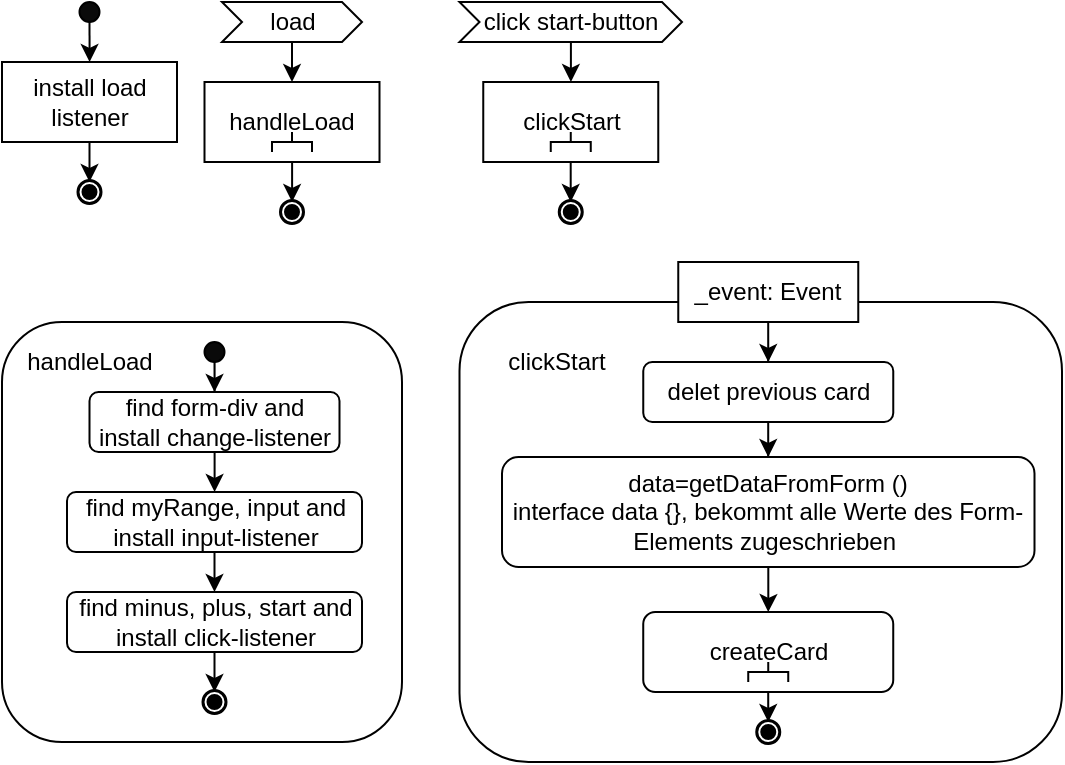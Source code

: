 <mxfile version="14.4.8" type="github">
  <diagram id="hRKyi4krhhhYp2awhk2M" name="Page-1">
    <mxGraphModel dx="865" dy="483" grid="1" gridSize="10" guides="1" tooltips="1" connect="1" arrows="1" fold="1" page="1" pageScale="1" pageWidth="827" pageHeight="1169" math="0" shadow="0">
      <root>
        <mxCell id="0" />
        <mxCell id="1" parent="0" />
        <mxCell id="nAwqv7MiucTh0cQmzQMh-2" style="edgeStyle=orthogonalEdgeStyle;rounded=0;orthogonalLoop=1;jettySize=auto;html=1;" edge="1" parent="1" source="nAwqv7MiucTh0cQmzQMh-1" target="nAwqv7MiucTh0cQmzQMh-3">
          <mxGeometry relative="1" as="geometry">
            <mxPoint x="35" y="40" as="targetPoint" />
          </mxGeometry>
        </mxCell>
        <mxCell id="nAwqv7MiucTh0cQmzQMh-1" value="" style="ellipse;whiteSpace=wrap;html=1;aspect=fixed;fillColor=#0A0A0A;" vertex="1" parent="1">
          <mxGeometry x="48.75" y="10" width="10" height="10" as="geometry" />
        </mxCell>
        <mxCell id="nAwqv7MiucTh0cQmzQMh-5" style="edgeStyle=orthogonalEdgeStyle;rounded=0;orthogonalLoop=1;jettySize=auto;html=1;" edge="1" parent="1" source="nAwqv7MiucTh0cQmzQMh-3">
          <mxGeometry relative="1" as="geometry">
            <mxPoint x="53.75" y="100" as="targetPoint" />
          </mxGeometry>
        </mxCell>
        <mxCell id="nAwqv7MiucTh0cQmzQMh-3" value="install load listener" style="rounded=0;whiteSpace=wrap;html=1;" vertex="1" parent="1">
          <mxGeometry x="10" y="40" width="87.5" height="40" as="geometry" />
        </mxCell>
        <mxCell id="nAwqv7MiucTh0cQmzQMh-8" value="" style="shape=mxgraph.bpmn.shape;html=1;verticalLabelPosition=bottom;labelBackgroundColor=#ffffff;verticalAlign=top;align=center;perimeter=ellipsePerimeter;outlineConnect=0;outline=end;symbol=terminate;fillColor=#FFFFFF;" vertex="1" parent="1">
          <mxGeometry x="48.75" y="100" width="10" height="10" as="geometry" />
        </mxCell>
        <mxCell id="nAwqv7MiucTh0cQmzQMh-10" style="edgeStyle=orthogonalEdgeStyle;rounded=0;orthogonalLoop=1;jettySize=auto;html=1;" edge="1" parent="1" source="nAwqv7MiucTh0cQmzQMh-9">
          <mxGeometry relative="1" as="geometry">
            <mxPoint x="155.0" y="50" as="targetPoint" />
          </mxGeometry>
        </mxCell>
        <mxCell id="nAwqv7MiucTh0cQmzQMh-9" value="load" style="html=1;shadow=0;dashed=0;align=center;verticalAlign=middle;shape=mxgraph.arrows2.arrow;dy=0;dx=10;notch=10;fillColor=#FFFFFF;" vertex="1" parent="1">
          <mxGeometry x="120" y="10" width="70" height="20" as="geometry" />
        </mxCell>
        <mxCell id="nAwqv7MiucTh0cQmzQMh-14" style="edgeStyle=orthogonalEdgeStyle;rounded=0;orthogonalLoop=1;jettySize=auto;html=1;" edge="1" parent="1" source="nAwqv7MiucTh0cQmzQMh-11">
          <mxGeometry relative="1" as="geometry">
            <mxPoint x="155.0" y="110" as="targetPoint" />
          </mxGeometry>
        </mxCell>
        <mxCell id="nAwqv7MiucTh0cQmzQMh-11" value="handleLoad&lt;br&gt;" style="rounded=0;whiteSpace=wrap;html=1;" vertex="1" parent="1">
          <mxGeometry x="111.25" y="50" width="87.5" height="40" as="geometry" />
        </mxCell>
        <mxCell id="nAwqv7MiucTh0cQmzQMh-12" value="" style="html=1;shape=mxgraph.flowchart.annotation_2;align=left;labelPosition=right;fillColor=#0A0A0A;rotation=90;" vertex="1" parent="1">
          <mxGeometry x="150" y="70" width="10" height="20" as="geometry" />
        </mxCell>
        <mxCell id="nAwqv7MiucTh0cQmzQMh-15" value="" style="shape=mxgraph.bpmn.shape;html=1;verticalLabelPosition=bottom;labelBackgroundColor=#ffffff;verticalAlign=top;align=center;perimeter=ellipsePerimeter;outlineConnect=0;outline=end;symbol=terminate;fillColor=#FFFFFF;" vertex="1" parent="1">
          <mxGeometry x="150" y="110" width="10" height="10" as="geometry" />
        </mxCell>
        <mxCell id="nAwqv7MiucTh0cQmzQMh-16" value="" style="rounded=1;whiteSpace=wrap;html=1;fillColor=#FFFFFF;" vertex="1" parent="1">
          <mxGeometry x="10" y="170" width="200" height="210" as="geometry" />
        </mxCell>
        <mxCell id="nAwqv7MiucTh0cQmzQMh-17" value="handleLoad" style="text;html=1;strokeColor=none;fillColor=none;align=center;verticalAlign=middle;whiteSpace=wrap;rounded=0;" vertex="1" parent="1">
          <mxGeometry x="18.75" y="180" width="70" height="20" as="geometry" />
        </mxCell>
        <mxCell id="nAwqv7MiucTh0cQmzQMh-22" style="edgeStyle=orthogonalEdgeStyle;rounded=0;orthogonalLoop=1;jettySize=auto;html=1;entryX=0.5;entryY=0;entryDx=0;entryDy=0;" edge="1" parent="1" source="nAwqv7MiucTh0cQmzQMh-18" target="nAwqv7MiucTh0cQmzQMh-20">
          <mxGeometry relative="1" as="geometry" />
        </mxCell>
        <mxCell id="nAwqv7MiucTh0cQmzQMh-18" value="" style="ellipse;whiteSpace=wrap;html=1;aspect=fixed;fillColor=#0A0A0A;" vertex="1" parent="1">
          <mxGeometry x="111.25" y="180" width="10" height="10" as="geometry" />
        </mxCell>
        <mxCell id="nAwqv7MiucTh0cQmzQMh-24" style="edgeStyle=orthogonalEdgeStyle;rounded=0;orthogonalLoop=1;jettySize=auto;html=1;" edge="1" parent="1" source="nAwqv7MiucTh0cQmzQMh-20" target="nAwqv7MiucTh0cQmzQMh-23">
          <mxGeometry relative="1" as="geometry" />
        </mxCell>
        <mxCell id="nAwqv7MiucTh0cQmzQMh-20" value="find form-div and install change-listener" style="rounded=1;whiteSpace=wrap;html=1;fillColor=#FFFFFF;" vertex="1" parent="1">
          <mxGeometry x="53.75" y="205" width="125" height="30" as="geometry" />
        </mxCell>
        <mxCell id="nAwqv7MiucTh0cQmzQMh-26" style="edgeStyle=orthogonalEdgeStyle;rounded=0;orthogonalLoop=1;jettySize=auto;html=1;entryX=0.5;entryY=0;entryDx=0;entryDy=0;" edge="1" parent="1" source="nAwqv7MiucTh0cQmzQMh-23" target="nAwqv7MiucTh0cQmzQMh-25">
          <mxGeometry relative="1" as="geometry" />
        </mxCell>
        <mxCell id="nAwqv7MiucTh0cQmzQMh-23" value="find myRange, input and install input-listener" style="rounded=1;whiteSpace=wrap;html=1;fillColor=#FFFFFF;" vertex="1" parent="1">
          <mxGeometry x="42.5" y="255" width="147.5" height="30" as="geometry" />
        </mxCell>
        <mxCell id="nAwqv7MiucTh0cQmzQMh-28" style="edgeStyle=orthogonalEdgeStyle;rounded=0;orthogonalLoop=1;jettySize=auto;html=1;entryX=0.5;entryY=0;entryDx=0;entryDy=0;" edge="1" parent="1" source="nAwqv7MiucTh0cQmzQMh-25" target="nAwqv7MiucTh0cQmzQMh-27">
          <mxGeometry relative="1" as="geometry" />
        </mxCell>
        <mxCell id="nAwqv7MiucTh0cQmzQMh-25" value="find minus, plus, start and install click-listener" style="rounded=1;whiteSpace=wrap;html=1;fillColor=#FFFFFF;" vertex="1" parent="1">
          <mxGeometry x="42.5" y="305" width="147.5" height="30" as="geometry" />
        </mxCell>
        <mxCell id="nAwqv7MiucTh0cQmzQMh-27" value="" style="shape=mxgraph.bpmn.shape;html=1;verticalLabelPosition=bottom;labelBackgroundColor=#ffffff;verticalAlign=top;align=center;perimeter=ellipsePerimeter;outlineConnect=0;outline=end;symbol=terminate;fillColor=#FFFFFF;" vertex="1" parent="1">
          <mxGeometry x="111.25" y="355" width="10" height="10" as="geometry" />
        </mxCell>
        <mxCell id="nAwqv7MiucTh0cQmzQMh-29" value="" style="rounded=1;whiteSpace=wrap;html=1;fillColor=#FFFFFF;" vertex="1" parent="1">
          <mxGeometry x="238.75" y="160" width="301.25" height="230" as="geometry" />
        </mxCell>
        <mxCell id="nAwqv7MiucTh0cQmzQMh-30" value="clickStart" style="text;html=1;strokeColor=none;fillColor=none;align=center;verticalAlign=middle;whiteSpace=wrap;rounded=0;" vertex="1" parent="1">
          <mxGeometry x="242.75" y="180" width="88.75" height="20" as="geometry" />
        </mxCell>
        <mxCell id="nAwqv7MiucTh0cQmzQMh-78" style="edgeStyle=orthogonalEdgeStyle;rounded=0;orthogonalLoop=1;jettySize=auto;html=1;entryX=0.5;entryY=0;entryDx=0;entryDy=0;" edge="1" parent="1" source="nAwqv7MiucTh0cQmzQMh-34" target="nAwqv7MiucTh0cQmzQMh-39">
          <mxGeometry relative="1" as="geometry" />
        </mxCell>
        <mxCell id="nAwqv7MiucTh0cQmzQMh-34" value="createCard&lt;br&gt;" style="rounded=1;whiteSpace=wrap;html=1;fillColor=#FFFFFF;" vertex="1" parent="1">
          <mxGeometry x="330.62" y="315" width="125" height="40" as="geometry" />
        </mxCell>
        <mxCell id="nAwqv7MiucTh0cQmzQMh-39" value="" style="shape=mxgraph.bpmn.shape;html=1;verticalLabelPosition=bottom;labelBackgroundColor=#ffffff;verticalAlign=top;align=center;perimeter=ellipsePerimeter;outlineConnect=0;outline=end;symbol=terminate;fillColor=#FFFFFF;" vertex="1" parent="1">
          <mxGeometry x="388.13" y="370" width="10" height="10" as="geometry" />
        </mxCell>
        <mxCell id="nAwqv7MiucTh0cQmzQMh-46" style="edgeStyle=orthogonalEdgeStyle;rounded=0;orthogonalLoop=1;jettySize=auto;html=1;entryX=0.5;entryY=0;entryDx=0;entryDy=0;" edge="1" parent="1" source="nAwqv7MiucTh0cQmzQMh-41" target="nAwqv7MiucTh0cQmzQMh-43">
          <mxGeometry relative="1" as="geometry" />
        </mxCell>
        <mxCell id="nAwqv7MiucTh0cQmzQMh-41" value="click start-button" style="html=1;shadow=0;dashed=0;align=center;verticalAlign=middle;shape=mxgraph.arrows2.arrow;dy=0;dx=10;notch=10;fillColor=#FFFFFF;" vertex="1" parent="1">
          <mxGeometry x="238.75" y="10" width="111.25" height="20" as="geometry" />
        </mxCell>
        <mxCell id="nAwqv7MiucTh0cQmzQMh-49" style="edgeStyle=orthogonalEdgeStyle;rounded=0;orthogonalLoop=1;jettySize=auto;html=1;entryX=0.5;entryY=0;entryDx=0;entryDy=0;" edge="1" parent="1" source="nAwqv7MiucTh0cQmzQMh-43" target="nAwqv7MiucTh0cQmzQMh-45">
          <mxGeometry relative="1" as="geometry" />
        </mxCell>
        <mxCell id="nAwqv7MiucTh0cQmzQMh-43" value="clickStart" style="rounded=0;whiteSpace=wrap;html=1;" vertex="1" parent="1">
          <mxGeometry x="250.63" y="50" width="87.5" height="40" as="geometry" />
        </mxCell>
        <mxCell id="nAwqv7MiucTh0cQmzQMh-44" value="" style="html=1;shape=mxgraph.flowchart.annotation_2;align=left;labelPosition=right;fillColor=#0A0A0A;rotation=90;" vertex="1" parent="1">
          <mxGeometry x="289.38" y="70" width="10" height="20" as="geometry" />
        </mxCell>
        <mxCell id="nAwqv7MiucTh0cQmzQMh-45" value="" style="shape=mxgraph.bpmn.shape;html=1;verticalLabelPosition=bottom;labelBackgroundColor=#ffffff;verticalAlign=top;align=center;perimeter=ellipsePerimeter;outlineConnect=0;outline=end;symbol=terminate;fillColor=#FFFFFF;" vertex="1" parent="1">
          <mxGeometry x="289.38" y="110" width="10" height="10" as="geometry" />
        </mxCell>
        <mxCell id="nAwqv7MiucTh0cQmzQMh-74" style="edgeStyle=orthogonalEdgeStyle;rounded=0;orthogonalLoop=1;jettySize=auto;html=1;entryX=0.5;entryY=0;entryDx=0;entryDy=0;" edge="1" parent="1" source="nAwqv7MiucTh0cQmzQMh-51" target="nAwqv7MiucTh0cQmzQMh-68">
          <mxGeometry relative="1" as="geometry" />
        </mxCell>
        <mxCell id="nAwqv7MiucTh0cQmzQMh-51" value="_event: Event" style="rounded=0;whiteSpace=wrap;html=1;fillColor=#FFFFFF;" vertex="1" parent="1">
          <mxGeometry x="348.13" y="140" width="90" height="30" as="geometry" />
        </mxCell>
        <mxCell id="nAwqv7MiucTh0cQmzQMh-54" value="" style="html=1;shape=mxgraph.flowchart.annotation_2;align=left;labelPosition=right;fillColor=#0A0A0A;rotation=90;" vertex="1" parent="1">
          <mxGeometry x="388.12" y="335" width="10" height="20" as="geometry" />
        </mxCell>
        <mxCell id="nAwqv7MiucTh0cQmzQMh-76" style="edgeStyle=orthogonalEdgeStyle;rounded=0;orthogonalLoop=1;jettySize=auto;html=1;entryX=0.5;entryY=0;entryDx=0;entryDy=0;" edge="1" parent="1" source="nAwqv7MiucTh0cQmzQMh-68" target="nAwqv7MiucTh0cQmzQMh-70">
          <mxGeometry relative="1" as="geometry" />
        </mxCell>
        <mxCell id="nAwqv7MiucTh0cQmzQMh-68" value="delet previous card" style="rounded=1;whiteSpace=wrap;html=1;fillColor=#FFFFFF;" vertex="1" parent="1">
          <mxGeometry x="330.63" y="190" width="125" height="30" as="geometry" />
        </mxCell>
        <mxCell id="nAwqv7MiucTh0cQmzQMh-77" style="edgeStyle=orthogonalEdgeStyle;rounded=0;orthogonalLoop=1;jettySize=auto;html=1;entryX=0.5;entryY=0;entryDx=0;entryDy=0;" edge="1" parent="1" source="nAwqv7MiucTh0cQmzQMh-70" target="nAwqv7MiucTh0cQmzQMh-34">
          <mxGeometry relative="1" as="geometry" />
        </mxCell>
        <mxCell id="nAwqv7MiucTh0cQmzQMh-70" value="data=getDataFromForm ()&lt;br&gt;interface data {}, bekommt alle Werte des Form-Elements zugeschrieben&amp;nbsp;" style="rounded=1;whiteSpace=wrap;html=1;fillColor=#FFFFFF;" vertex="1" parent="1">
          <mxGeometry x="260" y="237.5" width="266.25" height="55" as="geometry" />
        </mxCell>
      </root>
    </mxGraphModel>
  </diagram>
</mxfile>
